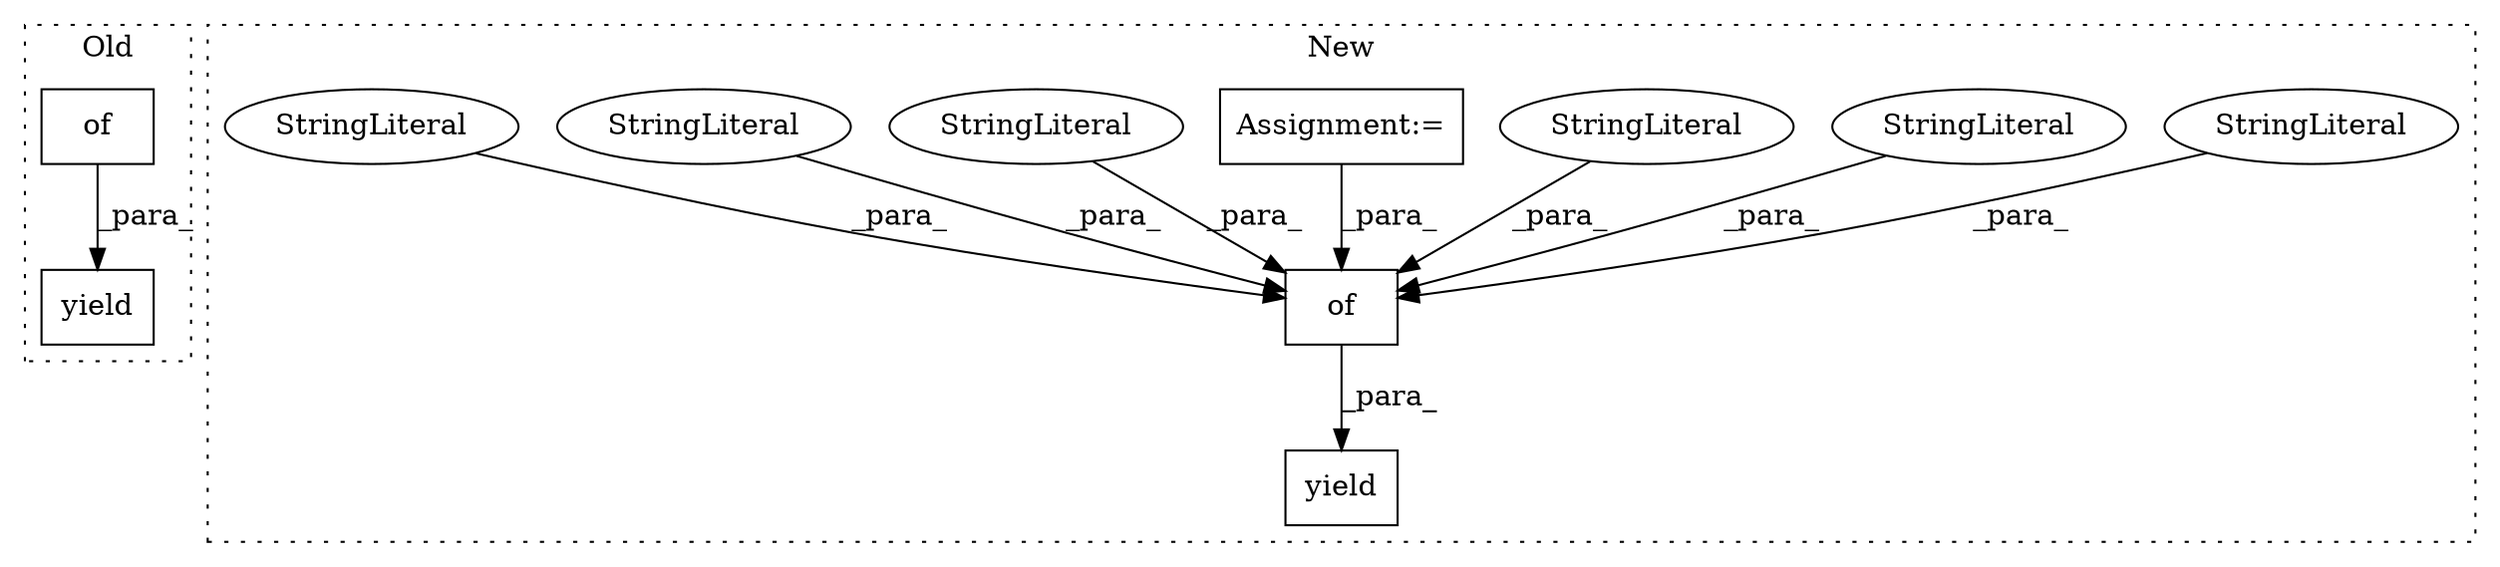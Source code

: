 digraph G {
subgraph cluster0 {
1 [label="yield" a="112" s="1561" l="7" shape="box"];
8 [label="of" a="32" s="1572,1650" l="3,1" shape="box"];
label = "Old";
style="dotted";
}
subgraph cluster1 {
2 [label="of" a="32" s="1667,1991" l="3,1" shape="box"];
3 [label="StringLiteral" a="45" s="1782" l="8" shape="ellipse"];
4 [label="StringLiteral" a="45" s="1938" l="18" shape="ellipse"];
5 [label="yield" a="112" s="1656" l="7" shape="box"];
6 [label="StringLiteral" a="45" s="1682" l="7" shape="ellipse"];
7 [label="Assignment:=" a="7" s="1395" l="162" shape="box"];
9 [label="StringLiteral" a="45" s="1670" l="6" shape="ellipse"];
10 [label="StringLiteral" a="45" s="1739" l="10" shape="ellipse"];
11 [label="StringLiteral" a="45" s="1910" l="14" shape="ellipse"];
label = "New";
style="dotted";
}
2 -> 5 [label="_para_"];
3 -> 2 [label="_para_"];
4 -> 2 [label="_para_"];
6 -> 2 [label="_para_"];
7 -> 2 [label="_para_"];
8 -> 1 [label="_para_"];
9 -> 2 [label="_para_"];
10 -> 2 [label="_para_"];
11 -> 2 [label="_para_"];
}